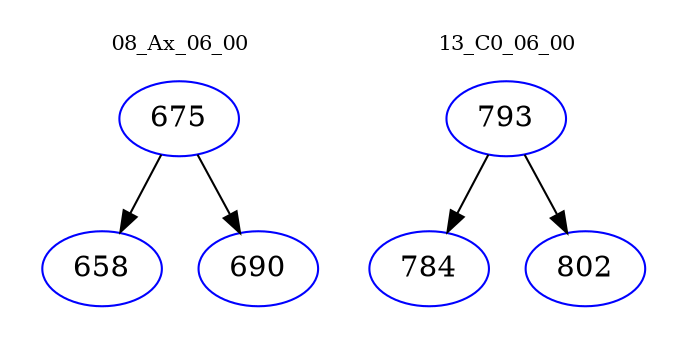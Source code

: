 digraph{
subgraph cluster_0 {
color = white
label = "08_Ax_06_00";
fontsize=10;
T0_675 [label="675", color="blue"]
T0_675 -> T0_658 [color="black"]
T0_658 [label="658", color="blue"]
T0_675 -> T0_690 [color="black"]
T0_690 [label="690", color="blue"]
}
subgraph cluster_1 {
color = white
label = "13_C0_06_00";
fontsize=10;
T1_793 [label="793", color="blue"]
T1_793 -> T1_784 [color="black"]
T1_784 [label="784", color="blue"]
T1_793 -> T1_802 [color="black"]
T1_802 [label="802", color="blue"]
}
}
